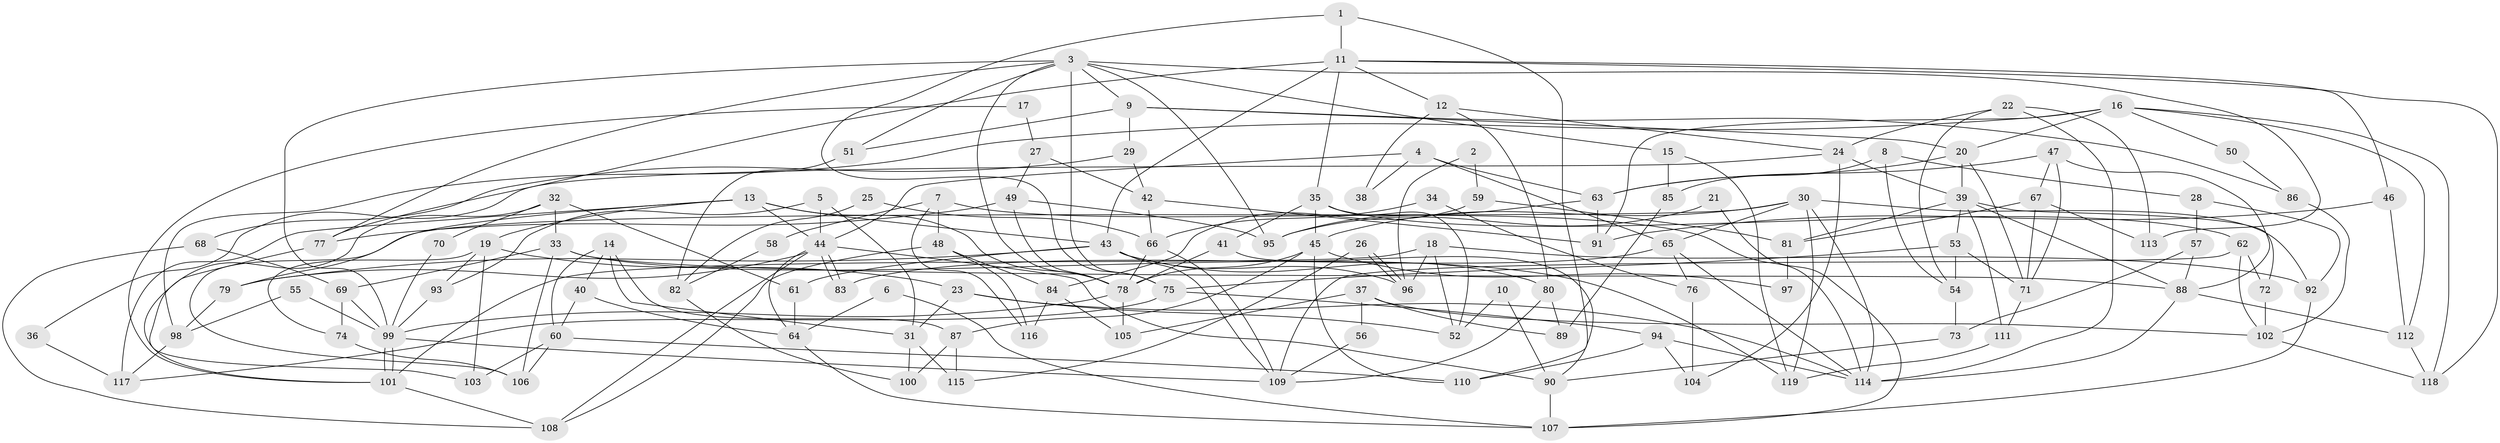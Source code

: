 // Generated by graph-tools (version 1.1) at 2025/36/03/09/25 02:36:14]
// undirected, 119 vertices, 238 edges
graph export_dot {
graph [start="1"]
  node [color=gray90,style=filled];
  1;
  2;
  3;
  4;
  5;
  6;
  7;
  8;
  9;
  10;
  11;
  12;
  13;
  14;
  15;
  16;
  17;
  18;
  19;
  20;
  21;
  22;
  23;
  24;
  25;
  26;
  27;
  28;
  29;
  30;
  31;
  32;
  33;
  34;
  35;
  36;
  37;
  38;
  39;
  40;
  41;
  42;
  43;
  44;
  45;
  46;
  47;
  48;
  49;
  50;
  51;
  52;
  53;
  54;
  55;
  56;
  57;
  58;
  59;
  60;
  61;
  62;
  63;
  64;
  65;
  66;
  67;
  68;
  69;
  70;
  71;
  72;
  73;
  74;
  75;
  76;
  77;
  78;
  79;
  80;
  81;
  82;
  83;
  84;
  85;
  86;
  87;
  88;
  89;
  90;
  91;
  92;
  93;
  94;
  95;
  96;
  97;
  98;
  99;
  100;
  101;
  102;
  103;
  104;
  105;
  106;
  107;
  108;
  109;
  110;
  111;
  112;
  113;
  114;
  115;
  116;
  117;
  118;
  119;
  1 -- 11;
  1 -- 110;
  1 -- 75;
  2 -- 59;
  2 -- 96;
  3 -- 99;
  3 -- 78;
  3 -- 9;
  3 -- 15;
  3 -- 51;
  3 -- 75;
  3 -- 77;
  3 -- 95;
  3 -- 113;
  4 -- 44;
  4 -- 63;
  4 -- 38;
  4 -- 65;
  5 -- 44;
  5 -- 93;
  5 -- 31;
  6 -- 107;
  6 -- 64;
  7 -- 48;
  7 -- 114;
  7 -- 58;
  7 -- 116;
  8 -- 54;
  8 -- 28;
  8 -- 85;
  9 -- 20;
  9 -- 29;
  9 -- 51;
  9 -- 86;
  10 -- 90;
  10 -- 52;
  11 -- 35;
  11 -- 43;
  11 -- 12;
  11 -- 46;
  11 -- 77;
  11 -- 118;
  12 -- 80;
  12 -- 24;
  12 -- 38;
  13 -- 44;
  13 -- 117;
  13 -- 19;
  13 -- 43;
  13 -- 78;
  13 -- 79;
  14 -- 60;
  14 -- 31;
  14 -- 40;
  14 -- 87;
  15 -- 119;
  15 -- 85;
  16 -- 118;
  16 -- 20;
  16 -- 50;
  16 -- 91;
  16 -- 98;
  16 -- 112;
  17 -- 101;
  17 -- 27;
  18 -- 92;
  18 -- 101;
  18 -- 52;
  18 -- 96;
  19 -- 103;
  19 -- 23;
  19 -- 74;
  19 -- 93;
  20 -- 63;
  20 -- 39;
  20 -- 71;
  21 -- 107;
  21 -- 95;
  22 -- 113;
  22 -- 114;
  22 -- 24;
  22 -- 54;
  23 -- 114;
  23 -- 31;
  23 -- 52;
  24 -- 36;
  24 -- 39;
  24 -- 104;
  25 -- 82;
  25 -- 66;
  26 -- 115;
  26 -- 96;
  26 -- 96;
  27 -- 42;
  27 -- 49;
  28 -- 57;
  28 -- 92;
  29 -- 42;
  29 -- 68;
  30 -- 119;
  30 -- 114;
  30 -- 45;
  30 -- 65;
  30 -- 92;
  30 -- 106;
  31 -- 100;
  31 -- 115;
  32 -- 33;
  32 -- 61;
  32 -- 70;
  32 -- 101;
  33 -- 88;
  33 -- 106;
  33 -- 69;
  33 -- 119;
  34 -- 76;
  34 -- 66;
  35 -- 52;
  35 -- 45;
  35 -- 41;
  35 -- 62;
  36 -- 117;
  37 -- 89;
  37 -- 102;
  37 -- 56;
  37 -- 105;
  39 -- 72;
  39 -- 53;
  39 -- 81;
  39 -- 88;
  39 -- 111;
  40 -- 60;
  40 -- 64;
  41 -- 78;
  41 -- 90;
  42 -- 91;
  42 -- 66;
  43 -- 96;
  43 -- 61;
  43 -- 79;
  43 -- 80;
  43 -- 109;
  44 -- 79;
  44 -- 83;
  44 -- 83;
  44 -- 64;
  44 -- 90;
  44 -- 108;
  45 -- 78;
  45 -- 87;
  45 -- 97;
  45 -- 110;
  46 -- 91;
  46 -- 112;
  47 -- 71;
  47 -- 88;
  47 -- 63;
  47 -- 67;
  48 -- 108;
  48 -- 84;
  48 -- 116;
  49 -- 77;
  49 -- 78;
  49 -- 95;
  50 -- 86;
  51 -- 82;
  53 -- 75;
  53 -- 54;
  53 -- 71;
  54 -- 73;
  55 -- 99;
  55 -- 98;
  56 -- 109;
  57 -- 73;
  57 -- 88;
  58 -- 82;
  59 -- 84;
  59 -- 81;
  60 -- 106;
  60 -- 110;
  60 -- 103;
  61 -- 64;
  62 -- 109;
  62 -- 72;
  62 -- 102;
  63 -- 95;
  63 -- 91;
  64 -- 107;
  65 -- 76;
  65 -- 83;
  65 -- 114;
  66 -- 78;
  66 -- 109;
  67 -- 71;
  67 -- 81;
  67 -- 113;
  68 -- 108;
  68 -- 69;
  69 -- 74;
  69 -- 99;
  70 -- 99;
  71 -- 111;
  72 -- 102;
  73 -- 90;
  74 -- 106;
  75 -- 94;
  75 -- 117;
  76 -- 104;
  77 -- 103;
  78 -- 99;
  78 -- 105;
  79 -- 98;
  80 -- 109;
  80 -- 89;
  81 -- 97;
  82 -- 100;
  84 -- 116;
  84 -- 105;
  85 -- 89;
  86 -- 102;
  87 -- 100;
  87 -- 115;
  88 -- 112;
  88 -- 114;
  90 -- 107;
  92 -- 107;
  93 -- 99;
  94 -- 114;
  94 -- 104;
  94 -- 110;
  98 -- 117;
  99 -- 101;
  99 -- 101;
  99 -- 109;
  101 -- 108;
  102 -- 118;
  111 -- 119;
  112 -- 118;
}
